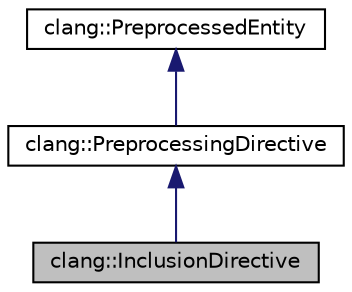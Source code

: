 digraph "clang::InclusionDirective"
{
 // LATEX_PDF_SIZE
  bgcolor="transparent";
  edge [fontname="Helvetica",fontsize="10",labelfontname="Helvetica",labelfontsize="10"];
  node [fontname="Helvetica",fontsize="10",shape=record];
  Node1 [label="clang::InclusionDirective",height=0.2,width=0.4,color="black", fillcolor="grey75", style="filled", fontcolor="black",tooltip="Record the location of an inclusion directive, such as an #include or #import statement."];
  Node2 -> Node1 [dir="back",color="midnightblue",fontsize="10",style="solid",fontname="Helvetica"];
  Node2 [label="clang::PreprocessingDirective",height=0.2,width=0.4,color="black",URL="$classclang_1_1PreprocessingDirective.html",tooltip="Records the presence of a preprocessor directive."];
  Node3 -> Node2 [dir="back",color="midnightblue",fontsize="10",style="solid",fontname="Helvetica"];
  Node3 [label="clang::PreprocessedEntity",height=0.2,width=0.4,color="black",URL="$classclang_1_1PreprocessedEntity.html",tooltip="Base class that describes a preprocessed entity, which may be a preprocessor directive or macro expan..."];
}
